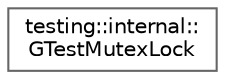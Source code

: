 digraph "Gráfico de jerarquía de clases"
{
 // LATEX_PDF_SIZE
  bgcolor="transparent";
  edge [fontname=Helvetica,fontsize=10,labelfontname=Helvetica,labelfontsize=10];
  node [fontname=Helvetica,fontsize=10,shape=box,height=0.2,width=0.4];
  rankdir="LR";
  Node0 [id="Node000000",label="testing::internal::\lGTestMutexLock",height=0.2,width=0.4,color="grey40", fillcolor="white", style="filled",URL="$classtesting_1_1internal_1_1_g_test_mutex_lock.html",tooltip=" "];
}
